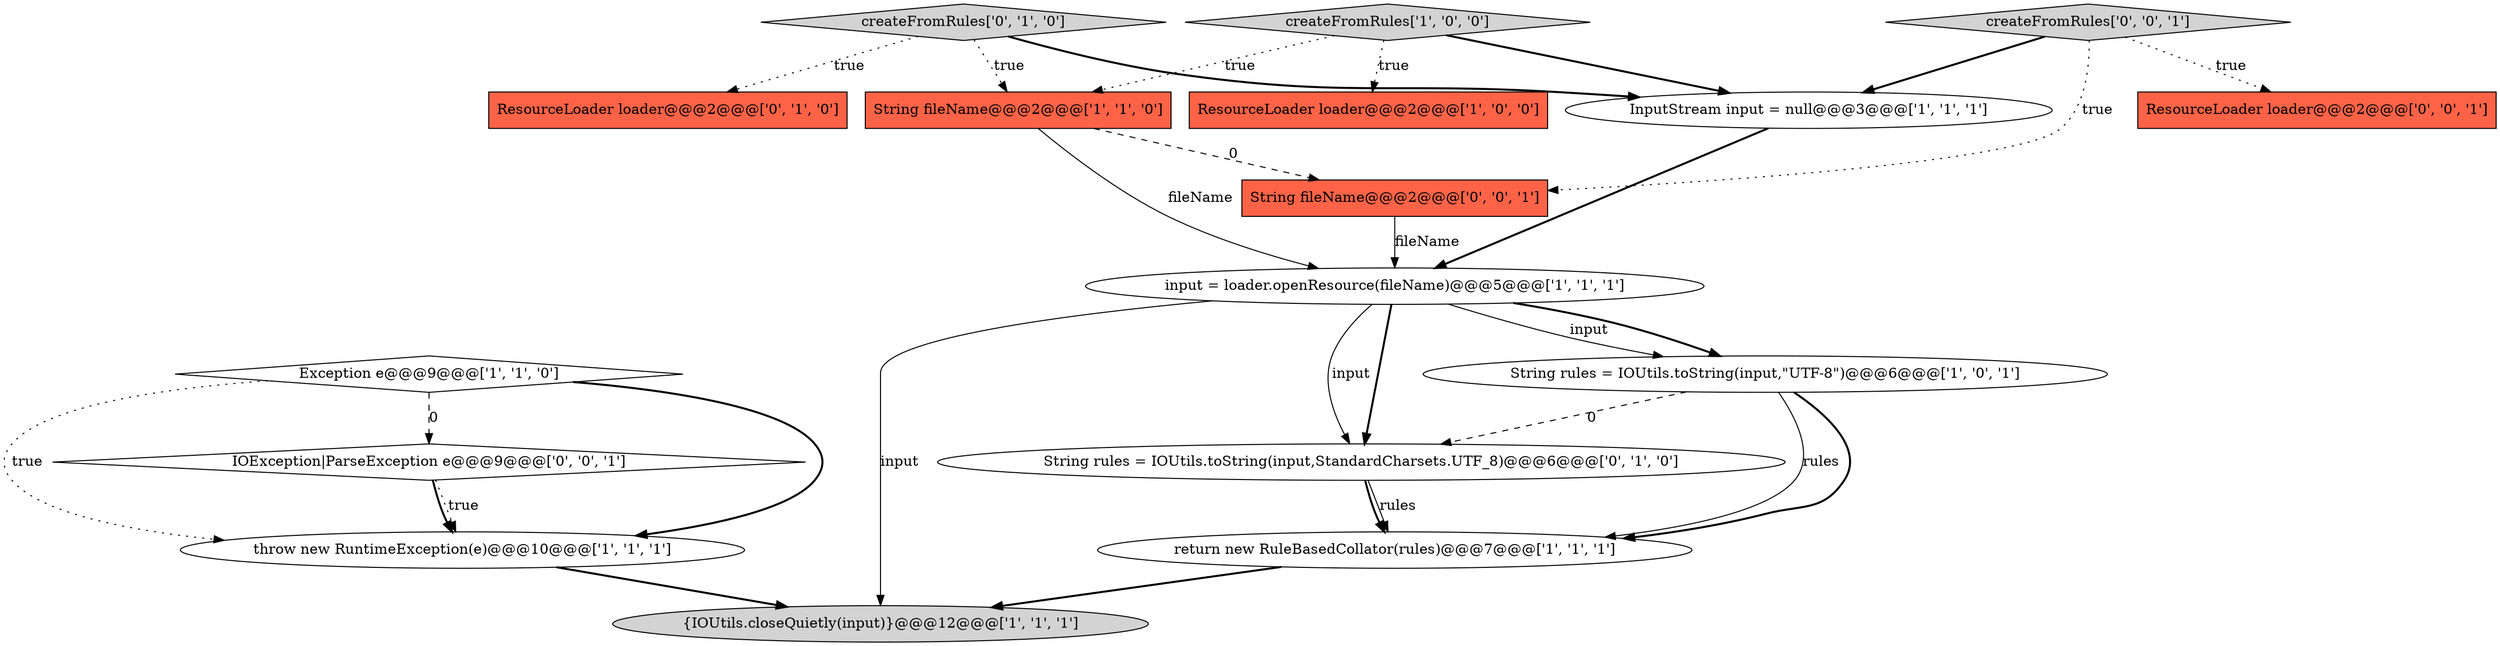 digraph {
4 [style = filled, label = "input = loader.openResource(fileName)@@@5@@@['1', '1', '1']", fillcolor = white, shape = ellipse image = "AAA0AAABBB1BBB"];
15 [style = filled, label = "String fileName@@@2@@@['0', '0', '1']", fillcolor = tomato, shape = box image = "AAA0AAABBB3BBB"];
5 [style = filled, label = "return new RuleBasedCollator(rules)@@@7@@@['1', '1', '1']", fillcolor = white, shape = ellipse image = "AAA0AAABBB1BBB"];
7 [style = filled, label = "String fileName@@@2@@@['1', '1', '0']", fillcolor = tomato, shape = box image = "AAA0AAABBB1BBB"];
11 [style = filled, label = "createFromRules['0', '1', '0']", fillcolor = lightgray, shape = diamond image = "AAA0AAABBB2BBB"];
8 [style = filled, label = "InputStream input = null@@@3@@@['1', '1', '1']", fillcolor = white, shape = ellipse image = "AAA0AAABBB1BBB"];
14 [style = filled, label = "ResourceLoader loader@@@2@@@['0', '0', '1']", fillcolor = tomato, shape = box image = "AAA0AAABBB3BBB"];
9 [style = filled, label = "{IOUtils.closeQuietly(input)}@@@12@@@['1', '1', '1']", fillcolor = lightgray, shape = ellipse image = "AAA0AAABBB1BBB"];
1 [style = filled, label = "String rules = IOUtils.toString(input,\"UTF-8\")@@@6@@@['1', '0', '1']", fillcolor = white, shape = ellipse image = "AAA0AAABBB1BBB"];
6 [style = filled, label = "ResourceLoader loader@@@2@@@['1', '0', '0']", fillcolor = tomato, shape = box image = "AAA0AAABBB1BBB"];
10 [style = filled, label = "String rules = IOUtils.toString(input,StandardCharsets.UTF_8)@@@6@@@['0', '1', '0']", fillcolor = white, shape = ellipse image = "AAA1AAABBB2BBB"];
3 [style = filled, label = "throw new RuntimeException(e)@@@10@@@['1', '1', '1']", fillcolor = white, shape = ellipse image = "AAA0AAABBB1BBB"];
13 [style = filled, label = "IOException|ParseException e@@@9@@@['0', '0', '1']", fillcolor = white, shape = diamond image = "AAA0AAABBB3BBB"];
16 [style = filled, label = "createFromRules['0', '0', '1']", fillcolor = lightgray, shape = diamond image = "AAA0AAABBB3BBB"];
2 [style = filled, label = "Exception e@@@9@@@['1', '1', '0']", fillcolor = white, shape = diamond image = "AAA0AAABBB1BBB"];
12 [style = filled, label = "ResourceLoader loader@@@2@@@['0', '1', '0']", fillcolor = tomato, shape = box image = "AAA0AAABBB2BBB"];
0 [style = filled, label = "createFromRules['1', '0', '0']", fillcolor = lightgray, shape = diamond image = "AAA0AAABBB1BBB"];
0->6 [style = dotted, label="true"];
2->3 [style = dotted, label="true"];
7->15 [style = dashed, label="0"];
8->4 [style = bold, label=""];
11->12 [style = dotted, label="true"];
0->7 [style = dotted, label="true"];
16->8 [style = bold, label=""];
16->14 [style = dotted, label="true"];
11->7 [style = dotted, label="true"];
0->8 [style = bold, label=""];
5->9 [style = bold, label=""];
16->15 [style = dotted, label="true"];
4->1 [style = bold, label=""];
2->3 [style = bold, label=""];
4->1 [style = solid, label="input"];
11->8 [style = bold, label=""];
15->4 [style = solid, label="fileName"];
3->9 [style = bold, label=""];
1->10 [style = dashed, label="0"];
13->3 [style = dotted, label="true"];
1->5 [style = solid, label="rules"];
4->10 [style = bold, label=""];
13->3 [style = bold, label=""];
4->9 [style = solid, label="input"];
4->10 [style = solid, label="input"];
10->5 [style = solid, label="rules"];
10->5 [style = bold, label=""];
2->13 [style = dashed, label="0"];
7->4 [style = solid, label="fileName"];
1->5 [style = bold, label=""];
}
